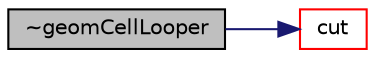 digraph "~geomCellLooper"
{
  bgcolor="transparent";
  edge [fontname="Helvetica",fontsize="10",labelfontname="Helvetica",labelfontsize="10"];
  node [fontname="Helvetica",fontsize="10",shape=record];
  rankdir="LR";
  Node1 [label="~geomCellLooper",height=0.2,width=0.4,color="black", fillcolor="grey75", style="filled", fontcolor="black"];
  Node1 -> Node2 [color="midnightblue",fontsize="10",style="solid",fontname="Helvetica"];
  Node2 [label="cut",height=0.2,width=0.4,color="red",URL="$a00917.html#a57a0014495f8049ba5a41bc5fba01230",tooltip="Create cut along circumference of cellI. Gets current mesh cuts. "];
}
